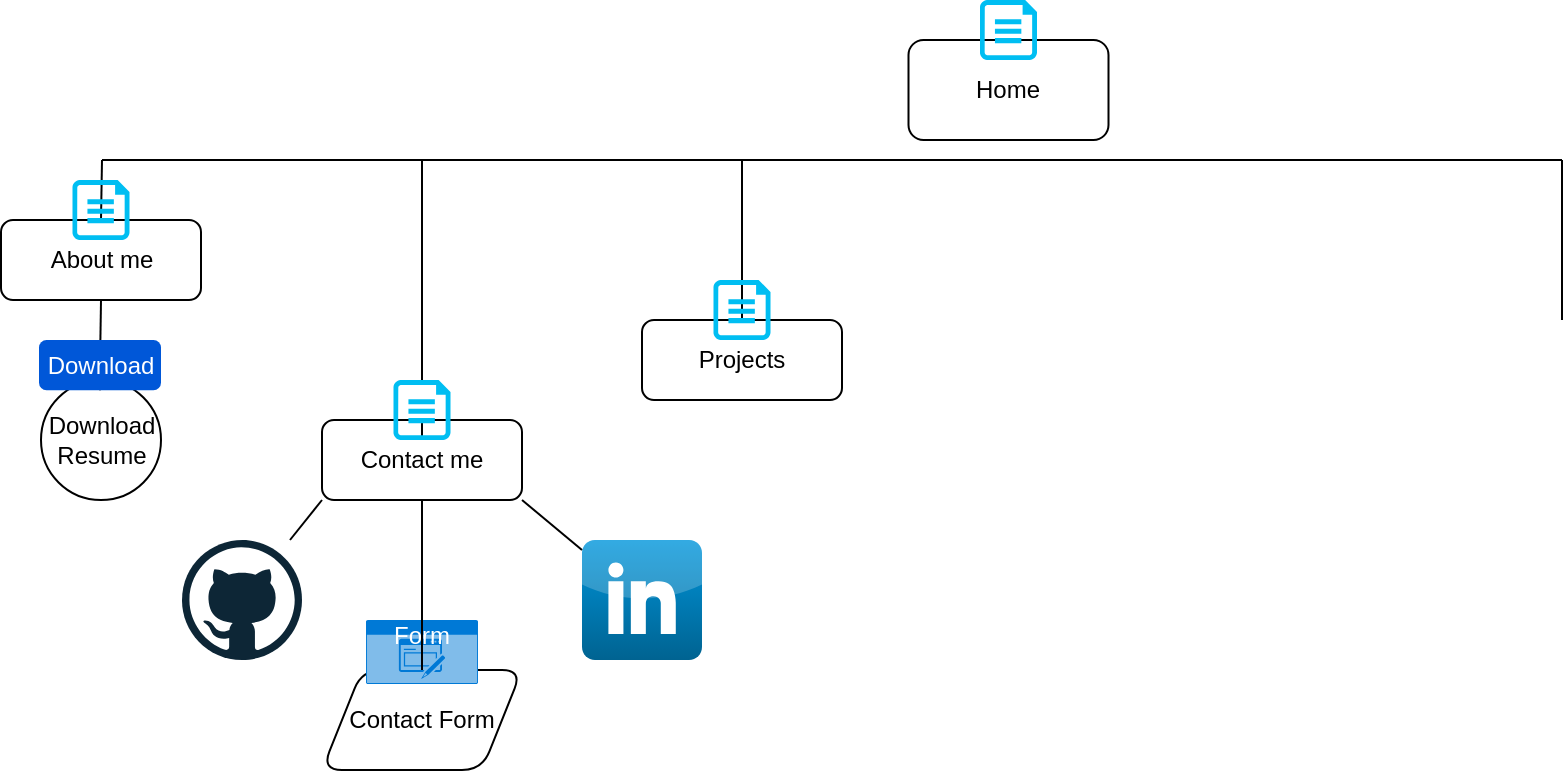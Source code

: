 <mxfile version="26.0.4">
  <diagram name="Strona-1" id="BlxfSam2rkbnxm6wSG61">
    <mxGraphModel dx="2048" dy="717" grid="1" gridSize="10" guides="1" tooltips="1" connect="1" arrows="1" fold="1" page="1" pageScale="1" pageWidth="827" pageHeight="1169" math="0" shadow="0">
      <root>
        <mxCell id="0" />
        <mxCell id="1" parent="0" />
        <mxCell id="UxKqeO8rbyEFabwB4SNw-1" value="Home" style="rounded=1;whiteSpace=wrap;html=1;" vertex="1" parent="1">
          <mxGeometry x="363.25" y="30" width="100" height="50" as="geometry" />
        </mxCell>
        <mxCell id="UxKqeO8rbyEFabwB4SNw-3" value="" style="endArrow=none;html=1;rounded=0;" edge="1" parent="1">
          <mxGeometry width="50" height="50" relative="1" as="geometry">
            <mxPoint x="-40" y="90" as="sourcePoint" />
            <mxPoint x="690" y="90" as="targetPoint" />
          </mxGeometry>
        </mxCell>
        <mxCell id="UxKqeO8rbyEFabwB4SNw-4" value="" style="endArrow=none;html=1;rounded=0;exitX=0.5;exitY=0;exitDx=0;exitDy=0;" edge="1" parent="1" source="UxKqeO8rbyEFabwB4SNw-10">
          <mxGeometry width="50" height="50" relative="1" as="geometry">
            <mxPoint x="-40" y="100" as="sourcePoint" />
            <mxPoint x="-40" y="90" as="targetPoint" />
          </mxGeometry>
        </mxCell>
        <mxCell id="UxKqeO8rbyEFabwB4SNw-5" value="" style="endArrow=none;html=1;rounded=0;" edge="1" parent="1">
          <mxGeometry width="50" height="50" relative="1" as="geometry">
            <mxPoint x="690" y="170" as="sourcePoint" />
            <mxPoint x="690" y="90" as="targetPoint" />
          </mxGeometry>
        </mxCell>
        <mxCell id="UxKqeO8rbyEFabwB4SNw-6" value="" style="endArrow=none;html=1;rounded=0;exitX=0.5;exitY=0;exitDx=0;exitDy=0;" edge="1" parent="1" source="UxKqeO8rbyEFabwB4SNw-14">
          <mxGeometry width="50" height="50" relative="1" as="geometry">
            <mxPoint x="120" y="170" as="sourcePoint" />
            <mxPoint x="120" y="90" as="targetPoint" />
          </mxGeometry>
        </mxCell>
        <mxCell id="UxKqeO8rbyEFabwB4SNw-8" value="" style="endArrow=none;html=1;rounded=0;" edge="1" parent="1">
          <mxGeometry width="50" height="50" relative="1" as="geometry">
            <mxPoint x="280" y="170" as="sourcePoint" />
            <mxPoint x="280" y="90" as="targetPoint" />
          </mxGeometry>
        </mxCell>
        <mxCell id="UxKqeO8rbyEFabwB4SNw-10" value="About me" style="rounded=1;whiteSpace=wrap;html=1;" vertex="1" parent="1">
          <mxGeometry x="-90.5" y="120" width="100" height="40" as="geometry" />
        </mxCell>
        <mxCell id="UxKqeO8rbyEFabwB4SNw-11" value="Contact me" style="rounded=1;whiteSpace=wrap;html=1;" vertex="1" parent="1">
          <mxGeometry x="70" y="220" width="100" height="40" as="geometry" />
        </mxCell>
        <mxCell id="UxKqeO8rbyEFabwB4SNw-12" value="Projects" style="rounded=1;whiteSpace=wrap;html=1;" vertex="1" parent="1">
          <mxGeometry x="230" y="170" width="100" height="40" as="geometry" />
        </mxCell>
        <mxCell id="UxKqeO8rbyEFabwB4SNw-15" value="" style="verticalLabelPosition=bottom;html=1;verticalAlign=top;align=center;strokeColor=none;fillColor=#00BEF2;shape=mxgraph.azure.cloud_services_configuration_file;pointerEvents=1;" vertex="1" parent="1">
          <mxGeometry x="265.75" y="150" width="28.5" height="30" as="geometry" />
        </mxCell>
        <mxCell id="UxKqeO8rbyEFabwB4SNw-16" value="" style="verticalLabelPosition=bottom;html=1;verticalAlign=top;align=center;strokeColor=none;fillColor=#00BEF2;shape=mxgraph.azure.cloud_services_configuration_file;pointerEvents=1;" vertex="1" parent="1">
          <mxGeometry x="399" y="10" width="28.5" height="30" as="geometry" />
        </mxCell>
        <mxCell id="UxKqeO8rbyEFabwB4SNw-17" value="" style="endArrow=none;html=1;rounded=0;" edge="1" parent="1">
          <mxGeometry width="50" height="50" relative="1" as="geometry">
            <mxPoint x="-40" y="170" as="sourcePoint" />
            <mxPoint x="-40" y="170" as="targetPoint" />
          </mxGeometry>
        </mxCell>
        <mxCell id="UxKqeO8rbyEFabwB4SNw-13" value="" style="verticalLabelPosition=bottom;html=1;verticalAlign=top;align=center;strokeColor=none;fillColor=#00BEF2;shape=mxgraph.azure.cloud_services_configuration_file;pointerEvents=1;" vertex="1" parent="1">
          <mxGeometry x="-54.75" y="100" width="28.5" height="30" as="geometry" />
        </mxCell>
        <mxCell id="UxKqeO8rbyEFabwB4SNw-18" value="" style="endArrow=none;html=1;rounded=0;entryX=0.5;entryY=1;entryDx=0;entryDy=0;" edge="1" parent="1" source="UxKqeO8rbyEFabwB4SNw-21" target="UxKqeO8rbyEFabwB4SNw-10">
          <mxGeometry width="50" height="50" relative="1" as="geometry">
            <mxPoint x="-140" y="250" as="sourcePoint" />
            <mxPoint x="-90" y="200" as="targetPoint" />
          </mxGeometry>
        </mxCell>
        <mxCell id="UxKqeO8rbyEFabwB4SNw-19" value="Download&lt;div&gt;Resume&lt;/div&gt;" style="ellipse;whiteSpace=wrap;html=1;" vertex="1" parent="1">
          <mxGeometry x="-70.5" y="200" width="60" height="60" as="geometry" />
        </mxCell>
        <mxCell id="UxKqeO8rbyEFabwB4SNw-23" value="" style="dashed=0;outlineConnect=0;html=1;align=center;labelPosition=center;verticalLabelPosition=bottom;verticalAlign=top;shape=mxgraph.weblogos.github" vertex="1" parent="1">
          <mxGeometry y="280" width="60" height="60" as="geometry" />
        </mxCell>
        <mxCell id="UxKqeO8rbyEFabwB4SNw-25" value="" style="dashed=0;outlineConnect=0;html=1;align=center;labelPosition=center;verticalLabelPosition=bottom;verticalAlign=top;shape=mxgraph.webicons.linkedin;fillColor=#0095DB;gradientColor=#006391" vertex="1" parent="1">
          <mxGeometry x="200" y="280" width="60" height="60" as="geometry" />
        </mxCell>
        <mxCell id="UxKqeO8rbyEFabwB4SNw-27" value="" style="endArrow=none;html=1;rounded=0;entryX=0.5;entryY=1;entryDx=0;entryDy=0;" edge="1" parent="1" source="UxKqeO8rbyEFabwB4SNw-19" target="UxKqeO8rbyEFabwB4SNw-21">
          <mxGeometry width="50" height="50" relative="1" as="geometry">
            <mxPoint x="-40" y="200" as="sourcePoint" />
            <mxPoint x="-40" y="160" as="targetPoint" />
          </mxGeometry>
        </mxCell>
        <mxCell id="UxKqeO8rbyEFabwB4SNw-21" value="Download" style="rounded=1;fillColor=#0057D8;align=center;strokeColor=none;html=1;whiteSpace=wrap;fontColor=#ffffff;fontSize=12;sketch=0;" vertex="1" parent="1">
          <mxGeometry x="-71.5" y="180" width="61" height="25.16" as="geometry" />
        </mxCell>
        <mxCell id="UxKqeO8rbyEFabwB4SNw-28" value="" style="endArrow=none;html=1;rounded=0;exitX=0.5;exitY=0;exitDx=0;exitDy=0;" edge="1" parent="1" source="UxKqeO8rbyEFabwB4SNw-11" target="UxKqeO8rbyEFabwB4SNw-14">
          <mxGeometry width="50" height="50" relative="1" as="geometry">
            <mxPoint x="120" y="220" as="sourcePoint" />
            <mxPoint x="120" y="90" as="targetPoint" />
          </mxGeometry>
        </mxCell>
        <mxCell id="UxKqeO8rbyEFabwB4SNw-14" value="" style="verticalLabelPosition=bottom;html=1;verticalAlign=top;align=center;strokeColor=none;fillColor=#00BEF2;shape=mxgraph.azure.cloud_services_configuration_file;pointerEvents=1;" vertex="1" parent="1">
          <mxGeometry x="105.75" y="200" width="28.5" height="30" as="geometry" />
        </mxCell>
        <mxCell id="UxKqeO8rbyEFabwB4SNw-32" value="Contact Form" style="shape=parallelogram;perimeter=parallelogramPerimeter;whiteSpace=wrap;html=1;fixedSize=1;rounded=1;" vertex="1" parent="1">
          <mxGeometry x="70" y="345" width="100" height="50" as="geometry" />
        </mxCell>
        <mxCell id="UxKqeO8rbyEFabwB4SNw-34" value="Form" style="html=1;whiteSpace=wrap;strokeColor=none;fillColor=#0079D6;labelPosition=center;verticalLabelPosition=middle;verticalAlign=top;align=center;fontSize=12;outlineConnect=0;spacingTop=-6;fontColor=#FFFFFF;sketch=0;shape=mxgraph.sitemap.form;" vertex="1" parent="1">
          <mxGeometry x="92" y="320" width="56" height="32" as="geometry" />
        </mxCell>
        <mxCell id="UxKqeO8rbyEFabwB4SNw-38" value="" style="endArrow=none;html=1;rounded=0;entryX=0;entryY=1;entryDx=0;entryDy=0;" edge="1" parent="1" source="UxKqeO8rbyEFabwB4SNw-23" target="UxKqeO8rbyEFabwB4SNw-11">
          <mxGeometry width="50" height="50" relative="1" as="geometry">
            <mxPoint x="30" y="250" as="sourcePoint" />
            <mxPoint x="40" y="240" as="targetPoint" />
          </mxGeometry>
        </mxCell>
        <mxCell id="UxKqeO8rbyEFabwB4SNw-39" value="" style="endArrow=none;html=1;rounded=0;entryX=1;entryY=1;entryDx=0;entryDy=0;" edge="1" parent="1" source="UxKqeO8rbyEFabwB4SNw-25" target="UxKqeO8rbyEFabwB4SNw-11">
          <mxGeometry width="50" height="50" relative="1" as="geometry">
            <mxPoint x="300" y="300" as="sourcePoint" />
            <mxPoint x="350" y="250" as="targetPoint" />
          </mxGeometry>
        </mxCell>
        <mxCell id="UxKqeO8rbyEFabwB4SNw-40" value="" style="endArrow=none;html=1;rounded=0;exitX=0.5;exitY=0;exitDx=0;exitDy=0;entryX=0.5;entryY=1;entryDx=0;entryDy=0;" edge="1" parent="1" source="UxKqeO8rbyEFabwB4SNw-32" target="UxKqeO8rbyEFabwB4SNw-11">
          <mxGeometry width="50" height="50" relative="1" as="geometry">
            <mxPoint x="100" y="330" as="sourcePoint" />
            <mxPoint x="150" y="280" as="targetPoint" />
          </mxGeometry>
        </mxCell>
      </root>
    </mxGraphModel>
  </diagram>
</mxfile>
